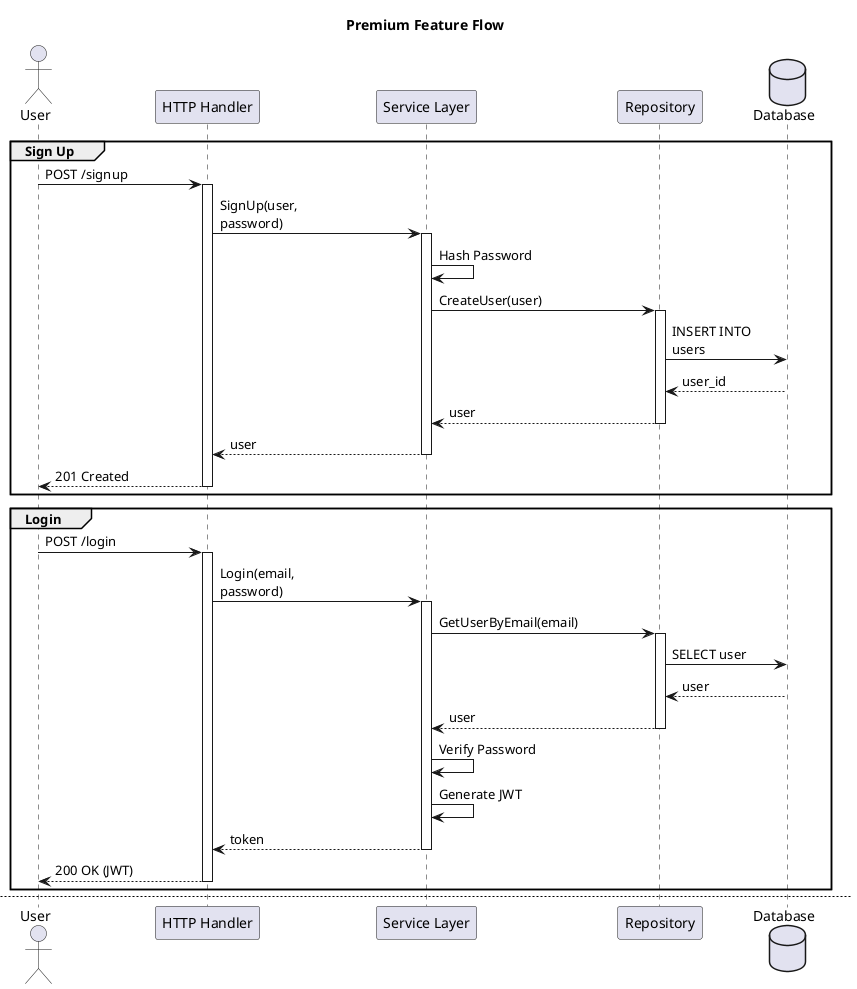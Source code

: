@startuml Dating App Sequences

skinparam responseMessageBelowArrow true
skinparam maxMessageSize 100

title Authentication Flow

actor User
participant "HTTP Handler" as Handler
participant "Service Layer" as Service
participant "Repository" as Repo
database "Database" as DB

group Sign Up
    User -> Handler: POST /signup
    activate Handler
    Handler -> Service: SignUp(user, password)
    activate Service
    Service -> Service: Hash Password
    Service -> Repo: CreateUser(user)
    activate Repo
    Repo -> DB: INSERT INTO users
    DB --> Repo: user_id
    Repo --> Service: user
    deactivate Repo
    Service --> Handler: user
    deactivate Service
    Handler --> User: 201 Created
    deactivate Handler
end

group Login
    User -> Handler: POST /login
    activate Handler
    Handler -> Service: Login(email, password)
    activate Service
    Service -> Repo: GetUserByEmail(email)
    activate Repo
    Repo -> DB: SELECT user
    DB --> Repo: user
    Repo --> Service: user
    deactivate Repo
    Service -> Service: Verify Password
    Service -> Service: Generate JWT
    Service --> Handler: token
    deactivate Service
    Handler --> User: 200 OK (JWT)
    deactivate Handler
end

newpage Profile Interaction Flow

title Profile Interaction Flow

group Get Profile
    User -> Handler: GET /profiles
    activate Handler
    Handler -> Service: GetProfiles(userID)
    activate Service

    Service -> Repo: GetUserFeatures(userID)
    activate Repo
    Repo -> DB: SELECT features
    DB --> Repo: features
    Repo --> Service: features
    deactivate Repo

    alt not premium
        Service -> Repo: GetDailyInteractionCount(userID)
        activate Repo
        Repo -> DB: SELECT count
        DB --> Repo: count
        Repo --> Service: count
        deactivate Repo
    end

    Service -> Repo: GetProfiles(userID)
    activate Repo
    Repo -> DB: SELECT profile
    DB --> Repo: profile
    Repo --> Service: profile
    deactivate Repo

    Service --> Handler: profile
    deactivate Service
    Handler --> User: 200 OK (profile)
    deactivate Handler
end

group Create Profile Response
    User -> Handler: POST /profiles/{id}/response
    activate Handler
    Handler -> Service: CreateProfileResponse(fromID, toID, type)
    activate Service

    Service -> Repo: GetUserFeatures(userID)
    activate Repo
    Repo -> DB: SELECT features
    DB --> Repo: features
    Repo --> Service: features
    deactivate Repo

    alt not premium
        Service -> Repo: GetDailyInteractionCount(userID)
        activate Repo
        Repo -> DB: SELECT count
        DB --> Repo: count
        Repo --> Service: count
        deactivate Repo
    end

    Service -> Repo: CreateProfileResponse(response)
    activate Repo
    Repo -> DB: INSERT response
    DB --> Repo: response_id
    Repo --> Service: response
    deactivate Repo

    Service --> Handler: success
    deactivate Service
    Handler --> User: 201 Created
    deactivate Handler
end

newpage Premium Feature Flow

title Premium Feature Flow

group Subscribe to Feature
    User -> Handler: POST /features/{id}/subscribe
    activate Handler
    Handler -> Service: SubscribeToFeature(userID, featureID, period)
    activate Service

    Service -> Repo: GetFeatureByID(featureID)
    activate Repo
    Repo -> DB: SELECT feature
    DB --> Repo: feature
    Repo --> Service: feature
    deactivate Repo

    Service -> Service: Calculate dates
    Service -> Repo: CreateUserFeature(feature)
    activate Repo
    Repo -> DB: INSERT user_feature
    DB --> Repo: feature_id
    Repo --> Service: feature
    deactivate Repo

    Service --> Handler: feature
    deactivate Service
    Handler --> User: 201 Created
    deactivate Handler
end

@enduml